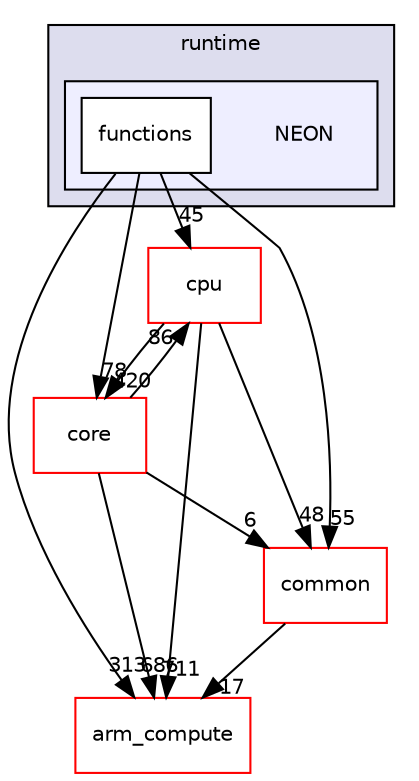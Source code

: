 digraph "src/runtime/NEON" {
  compound=true
  node [ fontsize="10", fontname="Helvetica"];
  edge [ labelfontsize="10", labelfontname="Helvetica"];
  subgraph clusterdir_bf9f26469d00835ba20ff8d80ee5a804 {
    graph [ bgcolor="#ddddee", pencolor="black", label="runtime" fontname="Helvetica", fontsize="10", URL="dir_bf9f26469d00835ba20ff8d80ee5a804.xhtml"]
  subgraph clusterdir_a36523fc4c32a6b0076906589b6fc202 {
    graph [ bgcolor="#eeeeff", pencolor="black", label="" URL="dir_a36523fc4c32a6b0076906589b6fc202.xhtml"];
    dir_a36523fc4c32a6b0076906589b6fc202 [shape=plaintext label="NEON"];
  dir_4d03f28cfd35f8f734a3b0a2f1168d27 [shape=box label="functions" fillcolor="white" style="filled" URL="dir_4d03f28cfd35f8f734a3b0a2f1168d27.xhtml"];
  }
  }
  dir_214608ef36d61442cb2b0c1c4e9a7def [shape=box label="arm_compute" fillcolor="white" style="filled" color="red" URL="dir_214608ef36d61442cb2b0c1c4e9a7def.xhtml"];
  dir_2c61f424fd391396db977702a2beee9a [shape=box label="cpu" fillcolor="white" style="filled" color="red" URL="dir_2c61f424fd391396db977702a2beee9a.xhtml"];
  dir_aebb8dcc11953d78e620bbef0b9e2183 [shape=box label="core" fillcolor="white" style="filled" color="red" URL="dir_aebb8dcc11953d78e620bbef0b9e2183.xhtml"];
  dir_fdedb0aba14d44ce9d99bc100e026e6a [shape=box label="common" fillcolor="white" style="filled" color="red" URL="dir_fdedb0aba14d44ce9d99bc100e026e6a.xhtml"];
  dir_4d03f28cfd35f8f734a3b0a2f1168d27->dir_214608ef36d61442cb2b0c1c4e9a7def [headlabel="313", labeldistance=1.5 headhref="dir_000545_000000.xhtml"];
  dir_4d03f28cfd35f8f734a3b0a2f1168d27->dir_2c61f424fd391396db977702a2beee9a [headlabel="45", labeldistance=1.5 headhref="dir_000545_000373.xhtml"];
  dir_4d03f28cfd35f8f734a3b0a2f1168d27->dir_aebb8dcc11953d78e620bbef0b9e2183 [headlabel="78", labeldistance=1.5 headhref="dir_000545_000017.xhtml"];
  dir_4d03f28cfd35f8f734a3b0a2f1168d27->dir_fdedb0aba14d44ce9d99bc100e026e6a [headlabel="55", labeldistance=1.5 headhref="dir_000545_000016.xhtml"];
  dir_2c61f424fd391396db977702a2beee9a->dir_214608ef36d61442cb2b0c1c4e9a7def [headlabel="711", labeldistance=1.5 headhref="dir_000373_000000.xhtml"];
  dir_2c61f424fd391396db977702a2beee9a->dir_aebb8dcc11953d78e620bbef0b9e2183 [headlabel="420", labeldistance=1.5 headhref="dir_000373_000017.xhtml"];
  dir_2c61f424fd391396db977702a2beee9a->dir_fdedb0aba14d44ce9d99bc100e026e6a [headlabel="48", labeldistance=1.5 headhref="dir_000373_000016.xhtml"];
  dir_aebb8dcc11953d78e620bbef0b9e2183->dir_214608ef36d61442cb2b0c1c4e9a7def [headlabel="686", labeldistance=1.5 headhref="dir_000017_000000.xhtml"];
  dir_aebb8dcc11953d78e620bbef0b9e2183->dir_2c61f424fd391396db977702a2beee9a [headlabel="86", labeldistance=1.5 headhref="dir_000017_000373.xhtml"];
  dir_aebb8dcc11953d78e620bbef0b9e2183->dir_fdedb0aba14d44ce9d99bc100e026e6a [headlabel="6", labeldistance=1.5 headhref="dir_000017_000016.xhtml"];
  dir_fdedb0aba14d44ce9d99bc100e026e6a->dir_214608ef36d61442cb2b0c1c4e9a7def [headlabel="17", labeldistance=1.5 headhref="dir_000016_000000.xhtml"];
}
